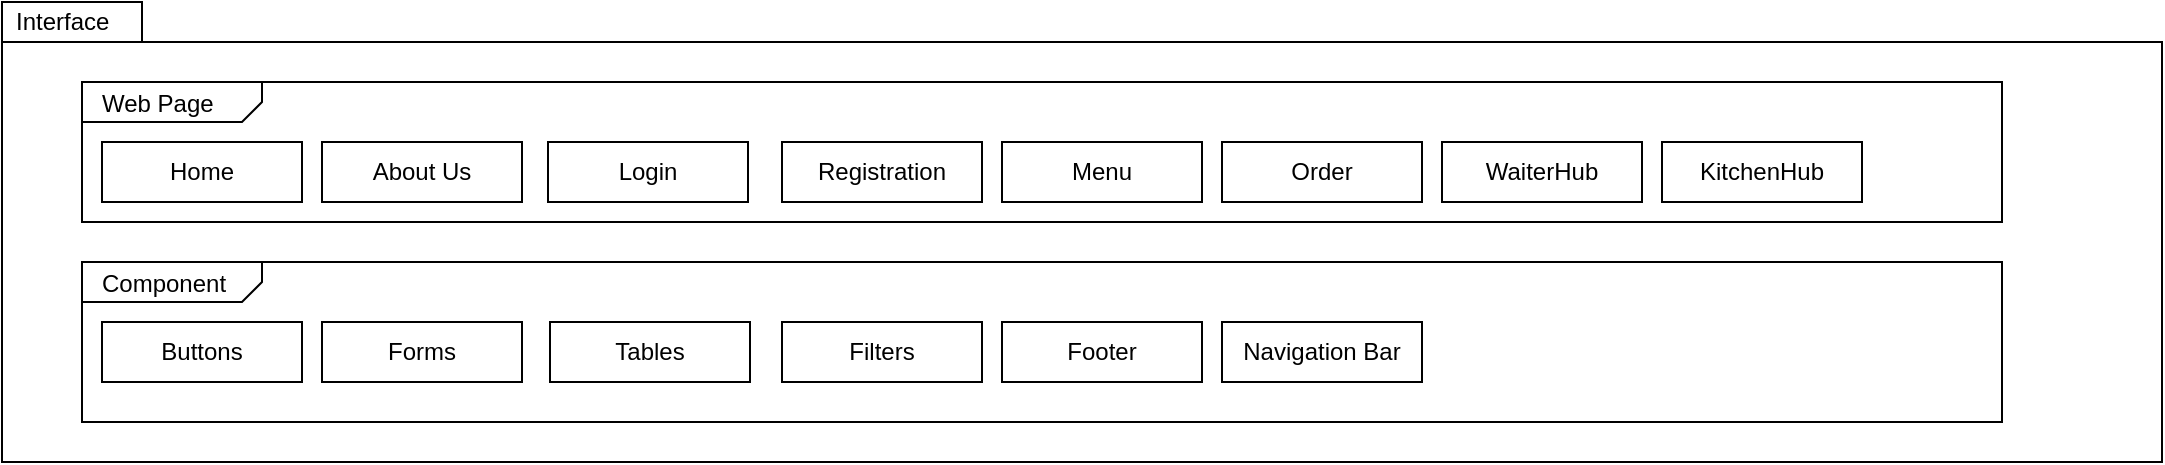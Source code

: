 <mxfile version="23.1.2" type="device">
  <diagram id="ocsPRMyXQLXalsJEt5Vr" name="Page-1">
    <mxGraphModel dx="1163" dy="805" grid="1" gridSize="10" guides="1" tooltips="1" connect="1" arrows="1" fold="1" page="1" pageScale="1" pageWidth="827" pageHeight="1169" math="0" shadow="0">
      <root>
        <mxCell id="0" />
        <mxCell id="1" parent="0" />
        <mxCell id="tY2KCHktQyx05fnSytjY-10" value="Interface" style="shape=folder;xSize=90;align=left;spacingLeft=10;align=left;verticalAlign=top;spacingLeft=5;spacingTop=-4;tabWidth=70;tabHeight=20;tabPosition=left;html=1;recursiveResize=0;" parent="1" vertex="1">
          <mxGeometry x="140" y="280" width="1080" height="230" as="geometry" />
        </mxCell>
        <mxCell id="tY2KCHktQyx05fnSytjY-18" value="&lt;p style=&quot;margin:0px;margin-top:4px;margin-left:10px;text-align:left;&quot;&gt;Web Page&lt;/p&gt;" style="html=1;shape=mxgraph.sysml.package;html=1;overflow=fill;whiteSpace=wrap;" parent="1" vertex="1">
          <mxGeometry x="180" y="320" width="960" height="70" as="geometry" />
        </mxCell>
        <mxCell id="tY2KCHktQyx05fnSytjY-19" value="&lt;p style=&quot;margin:0px;margin-top:4px;margin-left:10px;text-align:left;&quot;&gt;Component&lt;/p&gt;" style="html=1;shape=mxgraph.sysml.package;html=1;overflow=fill;whiteSpace=wrap;" parent="1" vertex="1">
          <mxGeometry x="180" y="410" width="960" height="80" as="geometry" />
        </mxCell>
        <mxCell id="tY2KCHktQyx05fnSytjY-22" value="Home" style="html=1;whiteSpace=wrap;" parent="1" vertex="1">
          <mxGeometry x="190" y="350" width="100" height="30" as="geometry" />
        </mxCell>
        <mxCell id="tY2KCHktQyx05fnSytjY-28" value="About Us" style="html=1;whiteSpace=wrap;" parent="1" vertex="1">
          <mxGeometry x="300" y="350" width="100" height="30" as="geometry" />
        </mxCell>
        <mxCell id="tY2KCHktQyx05fnSytjY-29" value="Buttons" style="html=1;whiteSpace=wrap;" parent="1" vertex="1">
          <mxGeometry x="190" y="440" width="100" height="30" as="geometry" />
        </mxCell>
        <mxCell id="tY2KCHktQyx05fnSytjY-30" value="Forms" style="html=1;whiteSpace=wrap;" parent="1" vertex="1">
          <mxGeometry x="300" y="440" width="100" height="30" as="geometry" />
        </mxCell>
        <mxCell id="i9ES5G_ljrj-M4yzb7WQ-1" value="Login" style="html=1;whiteSpace=wrap;" vertex="1" parent="1">
          <mxGeometry x="413" y="350" width="100" height="30" as="geometry" />
        </mxCell>
        <mxCell id="i9ES5G_ljrj-M4yzb7WQ-2" value="Registration" style="html=1;whiteSpace=wrap;" vertex="1" parent="1">
          <mxGeometry x="530" y="350" width="100" height="30" as="geometry" />
        </mxCell>
        <mxCell id="i9ES5G_ljrj-M4yzb7WQ-3" value="Menu" style="html=1;whiteSpace=wrap;" vertex="1" parent="1">
          <mxGeometry x="640" y="350" width="100" height="30" as="geometry" />
        </mxCell>
        <mxCell id="i9ES5G_ljrj-M4yzb7WQ-4" value="Order" style="html=1;whiteSpace=wrap;" vertex="1" parent="1">
          <mxGeometry x="750" y="350" width="100" height="30" as="geometry" />
        </mxCell>
        <mxCell id="i9ES5G_ljrj-M4yzb7WQ-5" value="WaiterHub" style="html=1;whiteSpace=wrap;" vertex="1" parent="1">
          <mxGeometry x="860" y="350" width="100" height="30" as="geometry" />
        </mxCell>
        <mxCell id="i9ES5G_ljrj-M4yzb7WQ-7" value="Tables" style="html=1;whiteSpace=wrap;" vertex="1" parent="1">
          <mxGeometry x="414" y="440" width="100" height="30" as="geometry" />
        </mxCell>
        <mxCell id="i9ES5G_ljrj-M4yzb7WQ-8" value="Filters" style="html=1;whiteSpace=wrap;" vertex="1" parent="1">
          <mxGeometry x="530" y="440" width="100" height="30" as="geometry" />
        </mxCell>
        <mxCell id="i9ES5G_ljrj-M4yzb7WQ-10" value="Footer" style="html=1;whiteSpace=wrap;" vertex="1" parent="1">
          <mxGeometry x="640" y="440" width="100" height="30" as="geometry" />
        </mxCell>
        <mxCell id="i9ES5G_ljrj-M4yzb7WQ-12" value="Navigation Bar" style="html=1;whiteSpace=wrap;" vertex="1" parent="1">
          <mxGeometry x="750" y="440" width="100" height="30" as="geometry" />
        </mxCell>
        <mxCell id="i9ES5G_ljrj-M4yzb7WQ-13" value="KitchenHub" style="html=1;whiteSpace=wrap;" vertex="1" parent="1">
          <mxGeometry x="970" y="350" width="100" height="30" as="geometry" />
        </mxCell>
      </root>
    </mxGraphModel>
  </diagram>
</mxfile>
